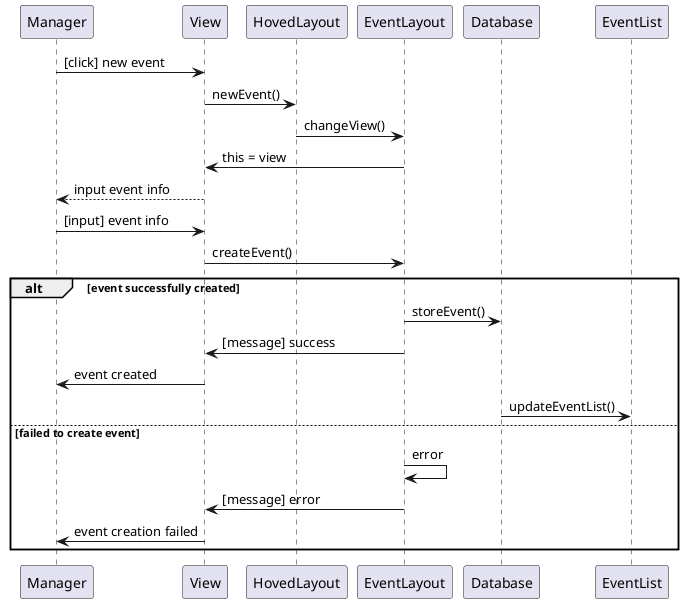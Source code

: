 @startuml
Manager -> View: [click] new event
View -> HovedLayout: newEvent()
HovedLayout -> EventLayout: changeView()
EventLayout -> View: this = view
View --> Manager: input event info
Manager -> View: [input] event info
View -> EventLayout: createEvent()
alt event successfully created
EventLayout -> Database: storeEvent()
EventLayout -> View: [message] success
View -> Manager: event created
Database -> EventList: updateEventList()
else failed to create event
EventLayout -> EventLayout: error
EventLayout -> View: [message] error
View -> Manager: event creation failed
end
@enduml